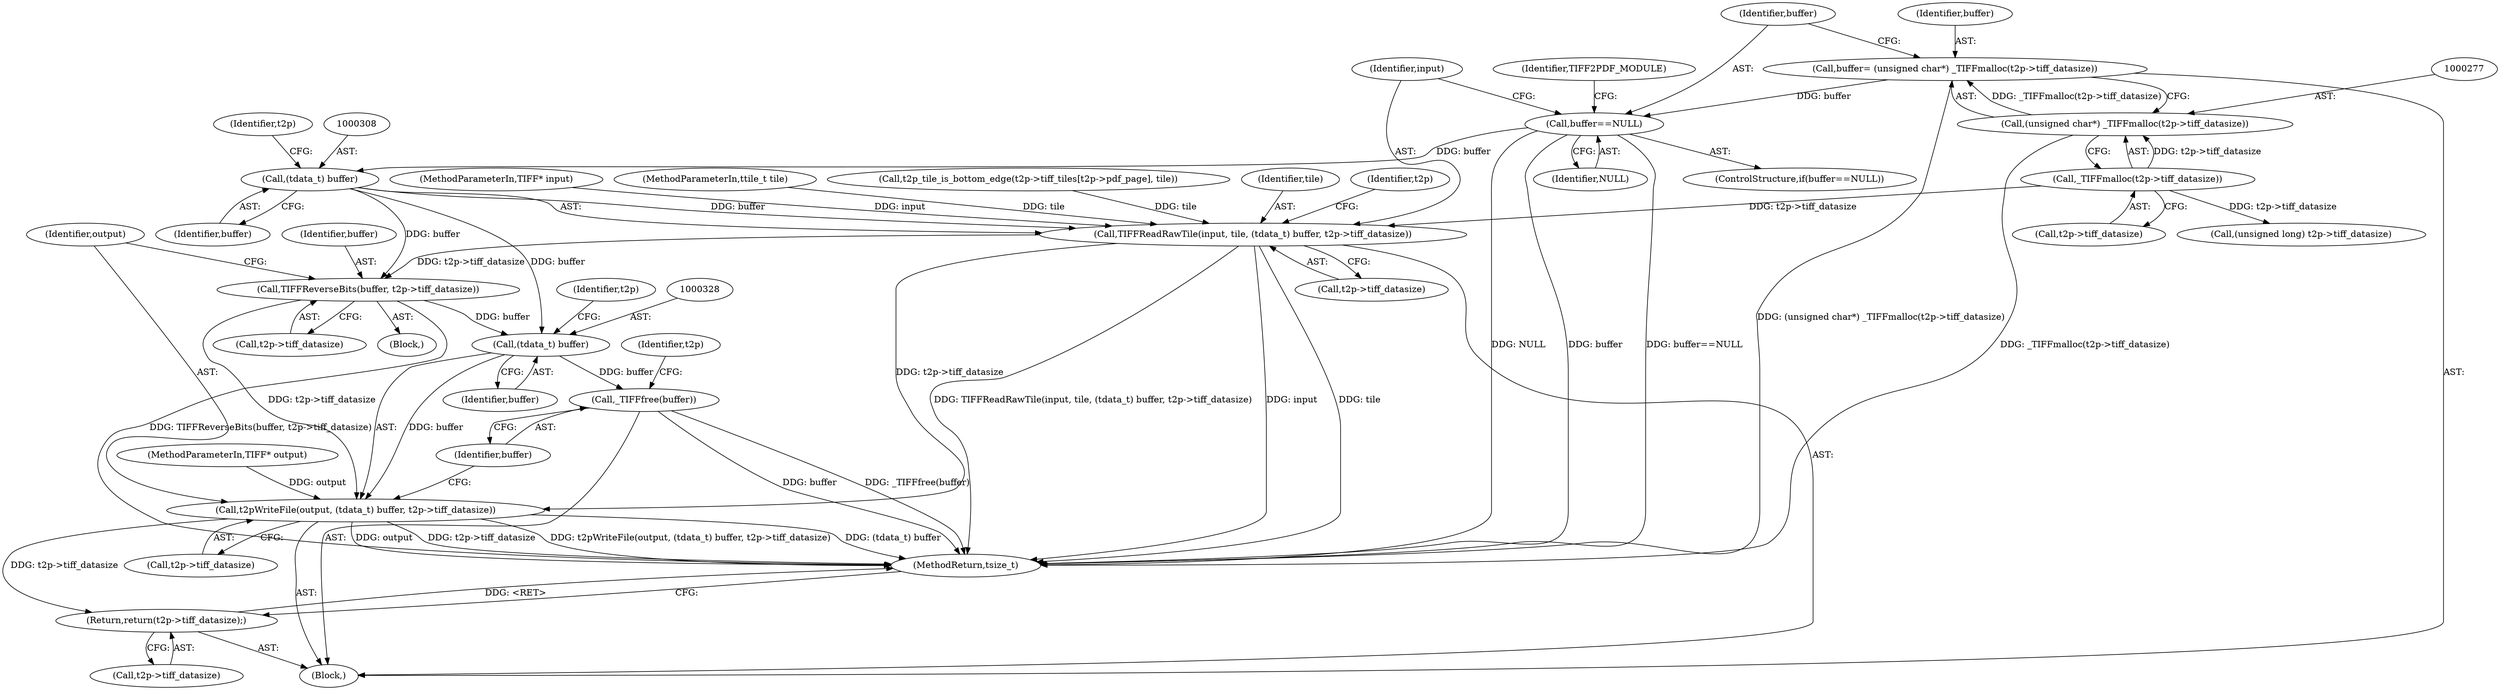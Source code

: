 digraph "0_libtiff_c7153361a4041260719b340f73f2f76@pointer" {
"1000274" [label="(Call,buffer= (unsigned char*) _TIFFmalloc(t2p->tiff_datasize))"];
"1000276" [label="(Call,(unsigned char*) _TIFFmalloc(t2p->tiff_datasize))"];
"1000278" [label="(Call,_TIFFmalloc(t2p->tiff_datasize))"];
"1000283" [label="(Call,buffer==NULL)"];
"1000307" [label="(Call,(tdata_t) buffer)"];
"1000304" [label="(Call,TIFFReadRawTile(input, tile, (tdata_t) buffer, t2p->tiff_datasize))"];
"1000320" [label="(Call,TIFFReverseBits(buffer, t2p->tiff_datasize))"];
"1000327" [label="(Call,(tdata_t) buffer)"];
"1000325" [label="(Call,t2pWriteFile(output, (tdata_t) buffer, t2p->tiff_datasize))"];
"1000335" [label="(Return,return(t2p->tiff_datasize);)"];
"1000333" [label="(Call,_TIFFfree(buffer))"];
"1000326" [label="(Identifier,output)"];
"1000322" [label="(Call,t2p->tiff_datasize)"];
"1000331" [label="(Identifier,t2p)"];
"1000321" [label="(Identifier,buffer)"];
"1000333" [label="(Call,_TIFFfree(buffer))"];
"1000275" [label="(Identifier,buffer)"];
"1000305" [label="(Identifier,input)"];
"1000307" [label="(Call,(tdata_t) buffer)"];
"1000334" [label="(Identifier,buffer)"];
"1000309" [label="(Identifier,buffer)"];
"1000110" [label="(MethodParameterIn,TIFF* input)"];
"1000282" [label="(ControlStructure,if(buffer==NULL))"];
"1000285" [label="(Identifier,NULL)"];
"1000278" [label="(Call,_TIFFmalloc(t2p->tiff_datasize))"];
"1000276" [label="(Call,(unsigned char*) _TIFFmalloc(t2p->tiff_datasize))"];
"1000274" [label="(Call,buffer= (unsigned char*) _TIFFmalloc(t2p->tiff_datasize))"];
"1000319" [label="(Block,)"];
"1000111" [label="(MethodParameterIn,TIFF* output)"];
"1000112" [label="(MethodParameterIn,ttile_t tile)"];
"1000273" [label="(Block,)"];
"1000311" [label="(Identifier,t2p)"];
"1000284" [label="(Identifier,buffer)"];
"1000185" [label="(Call,t2p_tile_is_bottom_edge(t2p->tiff_tiles[t2p->pdf_page], tile))"];
"1000310" [label="(Call,t2p->tiff_datasize)"];
"1000335" [label="(Return,return(t2p->tiff_datasize);)"];
"1000304" [label="(Call,TIFFReadRawTile(input, tile, (tdata_t) buffer, t2p->tiff_datasize))"];
"1000337" [label="(Identifier,t2p)"];
"1000279" [label="(Call,t2p->tiff_datasize)"];
"1000330" [label="(Call,t2p->tiff_datasize)"];
"1000283" [label="(Call,buffer==NULL)"];
"1001530" [label="(MethodReturn,tsize_t)"];
"1000336" [label="(Call,t2p->tiff_datasize)"];
"1000290" [label="(Call,(unsigned long) t2p->tiff_datasize)"];
"1000288" [label="(Identifier,TIFF2PDF_MODULE)"];
"1000327" [label="(Call,(tdata_t) buffer)"];
"1000306" [label="(Identifier,tile)"];
"1000329" [label="(Identifier,buffer)"];
"1000320" [label="(Call,TIFFReverseBits(buffer, t2p->tiff_datasize))"];
"1000316" [label="(Identifier,t2p)"];
"1000325" [label="(Call,t2pWriteFile(output, (tdata_t) buffer, t2p->tiff_datasize))"];
"1000274" -> "1000273"  [label="AST: "];
"1000274" -> "1000276"  [label="CFG: "];
"1000275" -> "1000274"  [label="AST: "];
"1000276" -> "1000274"  [label="AST: "];
"1000284" -> "1000274"  [label="CFG: "];
"1000274" -> "1001530"  [label="DDG: (unsigned char*) _TIFFmalloc(t2p->tiff_datasize)"];
"1000276" -> "1000274"  [label="DDG: _TIFFmalloc(t2p->tiff_datasize)"];
"1000274" -> "1000283"  [label="DDG: buffer"];
"1000276" -> "1000278"  [label="CFG: "];
"1000277" -> "1000276"  [label="AST: "];
"1000278" -> "1000276"  [label="AST: "];
"1000276" -> "1001530"  [label="DDG: _TIFFmalloc(t2p->tiff_datasize)"];
"1000278" -> "1000276"  [label="DDG: t2p->tiff_datasize"];
"1000278" -> "1000279"  [label="CFG: "];
"1000279" -> "1000278"  [label="AST: "];
"1000278" -> "1000290"  [label="DDG: t2p->tiff_datasize"];
"1000278" -> "1000304"  [label="DDG: t2p->tiff_datasize"];
"1000283" -> "1000282"  [label="AST: "];
"1000283" -> "1000285"  [label="CFG: "];
"1000284" -> "1000283"  [label="AST: "];
"1000285" -> "1000283"  [label="AST: "];
"1000288" -> "1000283"  [label="CFG: "];
"1000305" -> "1000283"  [label="CFG: "];
"1000283" -> "1001530"  [label="DDG: NULL"];
"1000283" -> "1001530"  [label="DDG: buffer"];
"1000283" -> "1001530"  [label="DDG: buffer==NULL"];
"1000283" -> "1000307"  [label="DDG: buffer"];
"1000307" -> "1000304"  [label="AST: "];
"1000307" -> "1000309"  [label="CFG: "];
"1000308" -> "1000307"  [label="AST: "];
"1000309" -> "1000307"  [label="AST: "];
"1000311" -> "1000307"  [label="CFG: "];
"1000307" -> "1000304"  [label="DDG: buffer"];
"1000307" -> "1000320"  [label="DDG: buffer"];
"1000307" -> "1000327"  [label="DDG: buffer"];
"1000304" -> "1000273"  [label="AST: "];
"1000304" -> "1000310"  [label="CFG: "];
"1000305" -> "1000304"  [label="AST: "];
"1000306" -> "1000304"  [label="AST: "];
"1000310" -> "1000304"  [label="AST: "];
"1000316" -> "1000304"  [label="CFG: "];
"1000304" -> "1001530"  [label="DDG: TIFFReadRawTile(input, tile, (tdata_t) buffer, t2p->tiff_datasize)"];
"1000304" -> "1001530"  [label="DDG: input"];
"1000304" -> "1001530"  [label="DDG: tile"];
"1000110" -> "1000304"  [label="DDG: input"];
"1000185" -> "1000304"  [label="DDG: tile"];
"1000112" -> "1000304"  [label="DDG: tile"];
"1000304" -> "1000320"  [label="DDG: t2p->tiff_datasize"];
"1000304" -> "1000325"  [label="DDG: t2p->tiff_datasize"];
"1000320" -> "1000319"  [label="AST: "];
"1000320" -> "1000322"  [label="CFG: "];
"1000321" -> "1000320"  [label="AST: "];
"1000322" -> "1000320"  [label="AST: "];
"1000326" -> "1000320"  [label="CFG: "];
"1000320" -> "1001530"  [label="DDG: TIFFReverseBits(buffer, t2p->tiff_datasize)"];
"1000320" -> "1000327"  [label="DDG: buffer"];
"1000320" -> "1000325"  [label="DDG: t2p->tiff_datasize"];
"1000327" -> "1000325"  [label="AST: "];
"1000327" -> "1000329"  [label="CFG: "];
"1000328" -> "1000327"  [label="AST: "];
"1000329" -> "1000327"  [label="AST: "];
"1000331" -> "1000327"  [label="CFG: "];
"1000327" -> "1000325"  [label="DDG: buffer"];
"1000327" -> "1000333"  [label="DDG: buffer"];
"1000325" -> "1000273"  [label="AST: "];
"1000325" -> "1000330"  [label="CFG: "];
"1000326" -> "1000325"  [label="AST: "];
"1000330" -> "1000325"  [label="AST: "];
"1000334" -> "1000325"  [label="CFG: "];
"1000325" -> "1001530"  [label="DDG: output"];
"1000325" -> "1001530"  [label="DDG: t2p->tiff_datasize"];
"1000325" -> "1001530"  [label="DDG: t2pWriteFile(output, (tdata_t) buffer, t2p->tiff_datasize)"];
"1000325" -> "1001530"  [label="DDG: (tdata_t) buffer"];
"1000111" -> "1000325"  [label="DDG: output"];
"1000325" -> "1000335"  [label="DDG: t2p->tiff_datasize"];
"1000335" -> "1000273"  [label="AST: "];
"1000335" -> "1000336"  [label="CFG: "];
"1000336" -> "1000335"  [label="AST: "];
"1001530" -> "1000335"  [label="CFG: "];
"1000335" -> "1001530"  [label="DDG: <RET>"];
"1000333" -> "1000273"  [label="AST: "];
"1000333" -> "1000334"  [label="CFG: "];
"1000334" -> "1000333"  [label="AST: "];
"1000337" -> "1000333"  [label="CFG: "];
"1000333" -> "1001530"  [label="DDG: buffer"];
"1000333" -> "1001530"  [label="DDG: _TIFFfree(buffer)"];
}
